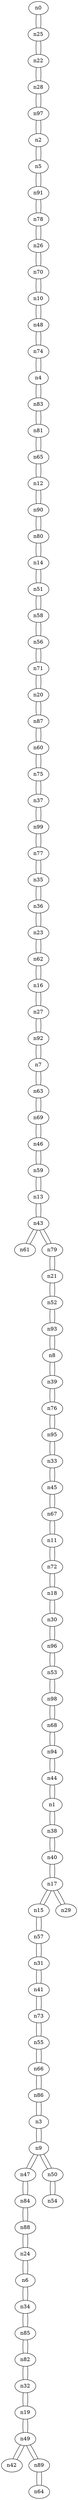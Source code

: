 graph {
n0;
n1;
n2;
n3;
n4;
n5;
n6;
n7;
n8;
n9;
n10;
n11;
n12;
n13;
n14;
n15;
n16;
n17;
n18;
n19;
n20;
n21;
n22;
n23;
n24;
n25;
n26;
n27;
n28;
n29;
n30;
n31;
n32;
n33;
n34;
n35;
n36;
n37;
n38;
n39;
n40;
n41;
n42;
n43;
n44;
n45;
n46;
n47;
n48;
n49;
n50;
n51;
n52;
n53;
n54;
n55;
n56;
n57;
n58;
n59;
n60;
n61;
n62;
n63;
n64;
n65;
n66;
n67;
n68;
n69;
n70;
n71;
n72;
n73;
n74;
n75;
n76;
n77;
n78;
n79;
n80;
n81;
n82;
n83;
n84;
n85;
n86;
n87;
n88;
n89;
n90;
n91;
n92;
n93;
n94;
n95;
n96;
n97;
n98;
n99;
n0 -- n25;
n1 -- n38;
n1 -- n44;
n2 -- n97;
n2 -- n5;
n3 -- n9;
n3 -- n86;
n4 -- n83;
n4 -- n74;
n5 -- n91;
n5 -- n2;
n6 -- n24;
n6 -- n34;
n7 -- n63;
n7 -- n92;
n8 -- n93;
n8 -- n39;
n9 -- n3;
n9 -- n47;
n9 -- n50;
n10 -- n70;
n10 -- n48;
n11 -- n72;
n11 -- n67;
n12 -- n65;
n12 -- n90;
n13 -- n59;
n13 -- n43;
n14 -- n80;
n14 -- n51;
n15 -- n17;
n15 -- n57;
n16 -- n62;
n16 -- n27;
n17 -- n15;
n17 -- n40;
n17 -- n29;
n18 -- n72;
n18 -- n30;
n19 -- n49;
n19 -- n32;
n20 -- n71;
n20 -- n87;
n21 -- n52;
n21 -- n79;
n22 -- n25;
n22 -- n28;
n23 -- n36;
n23 -- n62;
n24 -- n88;
n24 -- n6;
n25 -- n0;
n25 -- n22;
n26 -- n70;
n26 -- n78;
n27 -- n16;
n27 -- n92;
n28 -- n97;
n28 -- n22;
n29 -- n17;
n30 -- n18;
n30 -- n96;
n31 -- n41;
n31 -- n57;
n32 -- n19;
n32 -- n82;
n33 -- n45;
n33 -- n95;
n34 -- n85;
n34 -- n6;
n35 -- n36;
n35 -- n77;
n36 -- n35;
n36 -- n23;
n37 -- n75;
n37 -- n99;
n38 -- n1;
n38 -- n40;
n39 -- n8;
n39 -- n76;
n40 -- n38;
n40 -- n17;
n41 -- n31;
n41 -- n73;
n42 -- n49;
n43 -- n61;
n43 -- n13;
n43 -- n79;
n44 -- n1;
n44 -- n94;
n45 -- n33;
n45 -- n67;
n46 -- n59;
n46 -- n69;
n47 -- n84;
n47 -- n9;
n48 -- n74;
n48 -- n10;
n49 -- n19;
n49 -- n89;
n49 -- n42;
n50 -- n9;
n50 -- n54;
n51 -- n14;
n51 -- n58;
n52 -- n93;
n52 -- n21;
n53 -- n98;
n53 -- n96;
n54 -- n50;
n55 -- n73;
n55 -- n66;
n56 -- n71;
n56 -- n58;
n57 -- n15;
n57 -- n31;
n58 -- n51;
n58 -- n56;
n59 -- n46;
n59 -- n13;
n60 -- n75;
n60 -- n87;
n61 -- n43;
n62 -- n23;
n62 -- n16;
n63 -- n7;
n63 -- n69;
n64 -- n89;
n65 -- n12;
n65 -- n81;
n66 -- n86;
n66 -- n55;
n67 -- n11;
n67 -- n45;
n68 -- n98;
n68 -- n94;
n69 -- n46;
n69 -- n63;
n70 -- n26;
n70 -- n10;
n71 -- n20;
n71 -- n56;
n72 -- n11;
n72 -- n18;
n73 -- n41;
n73 -- n55;
n74 -- n4;
n74 -- n48;
n75 -- n60;
n75 -- n37;
n76 -- n39;
n76 -- n95;
n77 -- n35;
n77 -- n99;
n78 -- n91;
n78 -- n26;
n79 -- n43;
n79 -- n21;
n80 -- n14;
n80 -- n90;
n81 -- n83;
n81 -- n65;
n82 -- n85;
n82 -- n32;
n83 -- n4;
n83 -- n81;
n84 -- n47;
n84 -- n88;
n85 -- n34;
n85 -- n82;
n86 -- n3;
n86 -- n66;
n87 -- n60;
n87 -- n20;
n88 -- n84;
n88 -- n24;
n89 -- n49;
n89 -- n64;
n90 -- n80;
n90 -- n12;
n91 -- n78;
n91 -- n5;
n92 -- n7;
n92 -- n27;
n93 -- n52;
n93 -- n8;
n94 -- n68;
n94 -- n44;
n95 -- n33;
n95 -- n76;
n96 -- n30;
n96 -- n53;
n97 -- n2;
n97 -- n28;
n98 -- n68;
n98 -- n53;
n99 -- n37;
n99 -- n77;
}
